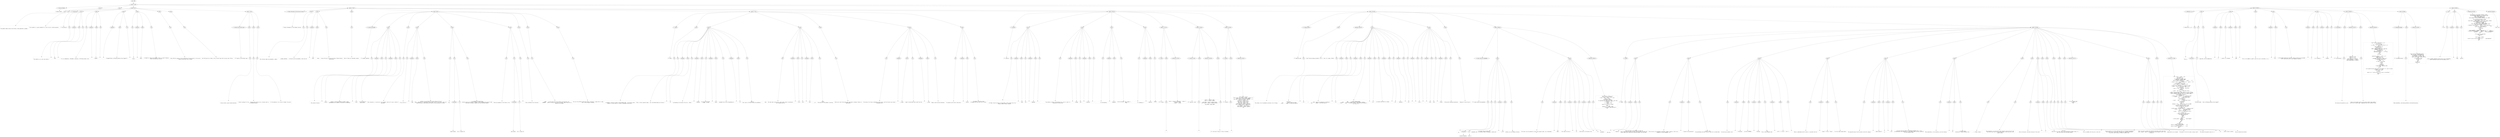 digraph lpegNode {

node [fontname=Helvetica]
edge [style=dashed]

doc_0 [label="doc - 495"]


doc_0 -> { section_1}
{rank=same; section_1}

section_1 [label="section: 1-449"]


// END RANK doc_0

section_1 -> { header_2 prose_3 prose_4 section_5 section_6 section_7 section_8}
{rank=same; header_2 prose_3 prose_4 section_5 section_6 section_7 section_8}

header_2 [label="1 : Grammar Module"]

prose_3 [label="prose"]

prose_4 [label="prose"]

section_5 [label="section: 9-26"]

section_6 [label="section: 37-163"]

section_7 [label="section: 351-428"]

section_8 [label="section: 450-495"]


// END RANK section_1

header_2 -> leaf_9
leaf_9  [color=Gray,shape=rectangle,fontname=Inconsolata,label="* Grammar Module"]
// END RANK header_2

prose_3 -> { raw_10}
{rank=same; raw_10}

raw_10 [label="raw"]


// END RANK prose_3

raw_10 -> leaf_11
leaf_11  [color=Gray,shape=rectangle,fontname=Inconsolata,label="


The grammar module returns one function, which generates a grammar.
"]
// END RANK raw_10

prose_4 -> { raw_12}
{rank=same; raw_12}

raw_12 [label="raw"]


// END RANK prose_4

raw_12 -> leaf_13
leaf_13  [color=Gray,shape=rectangle,fontname=Inconsolata,label="
This document is a good candidate for a more strictly literate approach.

"]
// END RANK raw_12

section_5 -> { header_14 prose_15 prose_16 prose_17 prose_18 prose_19 prose_20 section_21}
{rank=same; header_14 prose_15 prose_16 prose_17 prose_18 prose_19 prose_20 section_21}

header_14 [label="2 : Introduction"]

prose_15 [label="prose"]

prose_16 [label="prose"]

prose_17 [label="prose"]

prose_18 [label="prose"]

prose_19 [label="prose"]

prose_20 [label="prose"]

section_21 [label="section: 27-36"]


// END RANK section_5

header_14 -> leaf_22
leaf_22  [color=Gray,shape=rectangle,fontname=Inconsolata,label="** Introduction"]
// END RANK header_14

prose_15 -> { raw_23 prespace_24 bold_25 raw_26}
{rank=same; raw_23 prespace_24 bold_25 raw_26}

raw_23 [label="raw"]

prespace_24 [label="prespace"]

bold_25 [label="bold"]

raw_26 [label="raw"]


// END RANK prose_15

raw_23 -> leaf_27
leaf_27  [color=Gray,shape=rectangle,fontname=Inconsolata,label="

This module is in a very real sense a"]
// END RANK raw_23

prespace_24 -> leaf_28
leaf_28  [color=Gray,shape=rectangle,fontname=Inconsolata,label=" "]
// END RANK prespace_24

bold_25 -> leaf_29
leaf_29  [color=Gray,shape=rectangle,fontname=Inconsolata,label="duet"]
// END RANK bold_25

raw_26 -> leaf_30
leaf_30  [color=Gray,shape=rectangle,fontname=Inconsolata,label=".
"]
// END RANK raw_26

prose_16 -> { raw_31 prespace_32 literal_33 raw_34}
{rank=same; raw_31 prespace_32 literal_33 raw_34}

raw_31 [label="raw"]

prespace_32 [label="prespace"]

literal_33 [label="literal"]

raw_34 [label="raw"]


// END RANK prose_16

raw_31 -> leaf_35
leaf_35  [color=Gray,shape=rectangle,fontname=Inconsolata,label="
It is an adaptation, refinement, extension, of Phillipe Janda's work,"]
// END RANK raw_31

prespace_32 -> leaf_36
leaf_36  [color=Gray,shape=rectangle,fontname=Inconsolata,label=""]
// END RANK prespace_32

literal_33 -> leaf_37
leaf_37  [color=Gray,shape=rectangle,fontname=Inconsolata,label="luaepnf"]
// END RANK literal_33

raw_34 -> leaf_38
leaf_38  [color=Gray,shape=rectangle,fontname=Inconsolata,label=":
"]
// END RANK raw_34

prose_17 -> { prespace_39 bold_40 raw_41}
{rank=same; prespace_39 bold_40 raw_41}

prespace_39 [label="prespace"]

bold_40 [label="bold"]

raw_41 [label="raw"]


// END RANK prose_17

prespace_39 -> leaf_42
leaf_42  [color=Gray,shape=rectangle,fontname=Inconsolata,label=""]
// END RANK prespace_39

bold_40 -> leaf_43
leaf_43  [color=Gray,shape=rectangle,fontname=Inconsolata,label="[[luaepnf][http://siffiejoe.github.io/lua-luaepnf/]]"]
// END RANK bold_40

raw_41 -> leaf_44
leaf_44  [color=Gray,shape=rectangle,fontname=Inconsolata,label="
"]
// END RANK raw_41

prose_18 -> { raw_45 prespace_46 literal_47 raw_48}
{rank=same; raw_45 prespace_46 literal_47 raw_48}

raw_45 [label="raw"]

prespace_46 [label="prespace"]

literal_47 [label="literal"]

raw_48 [label="raw"]


// END RANK prose_18

raw_45 -> leaf_49
leaf_49  [color=Gray,shape=rectangle,fontname=Inconsolata,label="
While"]
// END RANK raw_45

prespace_46 -> leaf_50
leaf_50  [color=Gray,shape=rectangle,fontname=Inconsolata,label=" "]
// END RANK prespace_46

literal_47 -> leaf_51
leaf_51  [color=Gray,shape=rectangle,fontname=Inconsolata,label="femto"]
// END RANK literal_47

raw_48 -> leaf_52
leaf_52  [color=Gray,shape=rectangle,fontname=Inconsolata,label=" is based on a repl by Tim Caswell, that is a case of taking a
sketch and painting a picture.
"]
// END RANK raw_48

prose_19 -> { raw_53}
{rank=same; raw_53}

raw_53 [label="raw"]


// END RANK prose_19

raw_53 -> leaf_54
leaf_54  [color=Gray,shape=rectangle,fontname=Inconsolata,label="
Many difficult aspects of this algorithm are found directly in the source
material upon which this is based.
"]
// END RANK raw_53

prose_20 -> { raw_55}
{rank=same; raw_55}

raw_55 [label="raw"]


// END RANK prose_20

raw_55 -> leaf_56
leaf_56  [color=Gray,shape=rectangle,fontname=Inconsolata,label="
Don Phillipe has my thanks, and my fervent hope that he enjoys what follows.

"]
// END RANK raw_55

section_21 -> { header_57 prose_58 prose_59 prose_60}
{rank=same; header_57 prose_58 prose_59 prose_60}

header_57 [label="4 : Aside to the Knuthian camp"]

prose_58 [label="prose"]

prose_59 [label="prose"]

prose_60 [label="prose"]


// END RANK section_21

header_57 -> leaf_61
leaf_61  [color=Gray,shape=rectangle,fontname=Inconsolata,label="**** Aside to the Knuthian camp"]
// END RANK header_57

prose_58 -> { raw_62}
{rank=same; raw_62}

raw_62 [label="raw"]


// END RANK prose_58

raw_62 -> leaf_63
leaf_63  [color=Gray,shape=rectangle,fontname=Inconsolata,label="

I have written a semi-literate boostrap.
"]
// END RANK raw_62

prose_59 -> { raw_64}
{rank=same; raw_64}

raw_64 [label="raw"]


// END RANK prose_59

raw_64 -> leaf_65
leaf_65  [color=Gray,shape=rectangle,fontname=Inconsolata,label="
I make no apology for this.  Cleaning what follows into a literate order is
a tractable problem.
"]
// END RANK raw_64

prose_60 -> { raw_66}
{rank=same; raw_66}

raw_66 [label="raw"]


// END RANK prose_60

raw_66 -> leaf_67
leaf_67  [color=Gray,shape=rectangle,fontname=Inconsolata,label="
In the meantime, let us build a Grammar from parts.

"]
// END RANK raw_66

section_6 -> { header_68 prose_69 prose_70 prose_71 section_72 section_73 section_74 section_75}
{rank=same; header_68 prose_69 prose_70 prose_71 section_72 section_73 section_74 section_75}

header_68 [label="2 : Return Parameters of the Grammar Function"]

prose_69 [label="prose"]

prose_70 [label="prose"]

prose_71 [label="prose"]

section_72 [label="section: 48-76"]

section_73 [label="section: 77-101"]

section_74 [label="section: 102-142"]

section_75 [label="section: 164-218"]


// END RANK section_6

header_68 -> leaf_76
leaf_76  [color=Gray,shape=rectangle,fontname=Inconsolata,label="** Return Parameters of the Grammar Function"]
// END RANK header_68

prose_69 -> { raw_77}
{rank=same; raw_77}

raw_77 [label="raw"]


// END RANK prose_69

raw_77 -> leaf_78
leaf_78  [color=Gray,shape=rectangle,fontname=Inconsolata,label="

This function takes two parameters, namely:
"]
// END RANK raw_77

prose_70 -> { raw_79 prespace_80 literal_81 raw_82}
{rank=same; raw_79 prespace_80 literal_81 raw_82}

raw_79 [label="raw"]

prespace_80 [label="prespace"]

literal_81 [label="literal"]

raw_82 [label="raw"]


// END RANK prose_70

raw_79 -> leaf_83
leaf_83  [color=Gray,shape=rectangle,fontname=Inconsolata,label="
  - grammar_template :  A function with one parameter, which must be"]
// END RANK raw_79

prespace_80 -> leaf_84
leaf_84  [color=Gray,shape=rectangle,fontname=Inconsolata,label=" "]
// END RANK prespace_80

literal_81 -> leaf_85
leaf_85  [color=Gray,shape=rectangle,fontname=Inconsolata,label="_ENV"]
// END RANK literal_81

raw_82 -> leaf_86
leaf_86  [color=Gray,shape=rectangle,fontname=Inconsolata,label=".
  - metas :  A map with keys of string and values of Node subclass
             constructors.
"]
// END RANK raw_82

prose_71 -> { raw_87}
{rank=same; raw_87}

raw_87 [label="raw"]


// END RANK prose_71

raw_87 -> leaf_88
leaf_88  [color=Gray,shape=rectangle,fontname=Inconsolata,label="
Both of these are reasonably complex.

"]
// END RANK raw_87

section_72 -> { header_89 prose_90 prose_91 prose_92 prose_93 prose_94 prose_95 prose_96 prose_97}
{rank=same; header_89 prose_90 prose_91 prose_92 prose_93 prose_94 prose_95 prose_96 prose_97}

header_89 [label="3 : grammar_template"]

prose_90 [label="prose"]

prose_91 [label="prose"]

prose_92 [label="prose"]

prose_93 [label="prose"]

prose_94 [label="prose"]

prose_95 [label="prose"]

prose_96 [label="prose"]

prose_97 [label="prose"]


// END RANK section_72

header_89 -> leaf_98
leaf_98  [color=Gray,shape=rectangle,fontname=Inconsolata,label="*** grammar_template"]
// END RANK header_89

prose_90 -> { raw_99 prespace_100 literal_101 raw_102 prespace_103 literal_104 raw_105}
{rank=same; raw_99 prespace_100 literal_101 raw_102 prespace_103 literal_104 raw_105}

raw_99 [label="raw"]

prespace_100 [label="prespace"]

literal_101 [label="literal"]

raw_102 [label="raw"]

prespace_103 [label="prespace"]

literal_104 [label="literal"]

raw_105 [label="raw"]


// END RANK prose_90

raw_99 -> leaf_106
leaf_106  [color=Gray,shape=rectangle,fontname=Inconsolata,label="

  The internal function"]
// END RANK raw_99

prespace_100 -> leaf_107
leaf_107  [color=Gray,shape=rectangle,fontname=Inconsolata,label=" "]
// END RANK prespace_100

literal_101 -> leaf_108
leaf_108  [color=Gray,shape=rectangle,fontname=Inconsolata,label="define"]
// END RANK literal_101

raw_102 -> leaf_109
leaf_109  [color=Gray,shape=rectangle,fontname=Inconsolata,label=" creates a custom environment variable, neatly
sidestepping Lua's pedantic insistance on prepending"]
// END RANK raw_102

prespace_103 -> leaf_110
leaf_110  [color=Gray,shape=rectangle,fontname=Inconsolata,label=" "]
// END RANK prespace_103

literal_104 -> leaf_111
leaf_111  [color=Gray,shape=rectangle,fontname=Inconsolata,label="local"]
// END RANK literal_104

raw_105 -> leaf_112
leaf_112  [color=Gray,shape=rectangle,fontname=Inconsolata,label=" to all values of
significance.
"]
// END RANK raw_105

prose_91 -> { raw_113}
{rank=same; raw_113}

raw_113 [label="raw"]


// END RANK prose_91

raw_113 -> leaf_114
leaf_114  [color=Gray,shape=rectangle,fontname=Inconsolata,label="
More relevantly, it constructs a full grammar, which will return a table of
type Node.
"]
// END RANK raw_113

prose_92 -> { raw_115 prespace_116 literal_117 raw_118}
{rank=same; raw_115 prespace_116 literal_117 raw_118}

raw_115 [label="raw"]

prespace_116 [label="prespace"]

literal_117 [label="literal"]

raw_118 [label="raw"]


// END RANK prose_92

raw_115 -> leaf_119
leaf_119  [color=Gray,shape=rectangle,fontname=Inconsolata,label="
If you stick to"]
// END RANK raw_115

prespace_116 -> leaf_120
leaf_120  [color=Gray,shape=rectangle,fontname=Inconsolata,label=" "]
// END RANK prespace_116

literal_117 -> leaf_121
leaf_121  [color=Gray,shape=rectangle,fontname=Inconsolata,label="lpeg"]
// END RANK literal_117

raw_118 -> leaf_122
leaf_122  [color=Gray,shape=rectangle,fontname=Inconsolata,label=" patterns, as you should, all array values will be of
Node.  Captures will interpolate various other sorts of Lua values, which will
induce halting in some places and silently corrupt execution in others.
"]
// END RANK raw_118

prose_93 -> { raw_123 link_124 raw_125}
{rank=same; raw_123 link_124 raw_125}

raw_123 [label="raw"]

link_124 [label="link"]

raw_125 [label="raw"]


// END RANK prose_93

raw_123 -> leaf_126
leaf_126  [color=Gray,shape=rectangle,fontname=Inconsolata,label="
The "]
// END RANK raw_123

link_124 -> { anchortext_127 url_128}
{rank=same; anchortext_127 url_128}

anchortext_127 [label="anchortext"]

url_128 [label="url"]


// END RANK link_124

anchortext_127 -> leaf_129
leaf_129  [color=Gray,shape=rectangle,fontname=Inconsolata,label="elpatt module"]
// END RANK anchortext_127

url_128 -> leaf_130
leaf_130  [color=Gray,shape=rectangle,fontname=Inconsolata,label="hts://~/elpatt.orb"]
// END RANK url_128

raw_125 -> leaf_131
leaf_131  [color=Gray,shape=rectangle,fontname=Inconsolata,label=" is intended to provide those
patterns which are allowed in Grammars, while expanding the scope of some
favorites to properly respect utf-8 and otherwise behave.
"]
// END RANK raw_125

prose_94 -> { raw_132 link_133 raw_134}
{rank=same; raw_132 link_133 raw_134}

raw_132 [label="raw"]

link_133 [label="link"]

raw_134 [label="raw"]


// END RANK prose_94

raw_132 -> leaf_135
leaf_135  [color=Gray,shape=rectangle,fontname=Inconsolata,label="
There are examples of the format in the "]
// END RANK raw_132

link_133 -> { anchortext_136 url_137}
{rank=same; anchortext_136 url_137}

anchortext_136 [label="anchortext"]

url_137 [label="url"]


// END RANK link_133

anchortext_136 -> leaf_138
leaf_138  [color=Gray,shape=rectangle,fontname=Inconsolata,label="spec module"]
// END RANK anchortext_136

url_137 -> leaf_139
leaf_139  [color=Gray,shape=rectangle,fontname=Inconsolata,label="hts://~/spec.orb"]
// END RANK url_137

raw_134 -> leaf_140
leaf_140  [color=Gray,shape=rectangle,fontname=Inconsolata,label=".
"]
// END RANK raw_134

prose_95 -> { raw_141}
{rank=same; raw_141}

raw_141 [label="raw"]


// END RANK prose_95

raw_141 -> leaf_142
leaf_142  [color=Gray,shape=rectangle,fontname=Inconsolata,label="
Also included are two functions:
"]
// END RANK raw_141

prose_96 -> { raw_143}
{rank=same; raw_143}

raw_143 [label="raw"]


// END RANK prose_96

raw_143 -> leaf_144
leaf_144  [color=Gray,shape=rectangle,fontname=Inconsolata,label="
  -  START :  a string which must be the same as the starting rule.
  -  SUPPRESS :  either a string or an array of strings. These rules will be
                 removed from the Node.
"]
// END RANK raw_143

prose_97 -> { raw_145}
{rank=same; raw_145}

raw_145 [label="raw"]


// END RANK prose_97

raw_145 -> leaf_146
leaf_146  [color=Gray,shape=rectangle,fontname=Inconsolata,label="
The use of ALL-CAPS was Phillipe Janda's convention, I agree that it reads
well in this singular instance.

"]
// END RANK raw_145

section_73 -> { header_147 prose_148 prose_149 prose_150 prose_151 prose_152 prose_153}
{rank=same; header_147 prose_148 prose_149 prose_150 prose_151 prose_152 prose_153}

header_147 [label="3 : metas"]

prose_148 [label="prose"]

prose_149 [label="prose"]

prose_150 [label="prose"]

prose_151 [label="prose"]

prose_152 [label="prose"]

prose_153 [label="prose"]


// END RANK section_73

header_147 -> leaf_154
leaf_154  [color=Gray,shape=rectangle,fontname=Inconsolata,label="*** metas"]
// END RANK header_147

prose_148 -> { raw_155}
{rank=same; raw_155}

raw_155 [label="raw"]


// END RANK prose_148

raw_155 -> leaf_156
leaf_156  [color=Gray,shape=rectangle,fontname=Inconsolata,label="

  By default a node will inherit from the Node class.  If you want custom
behavior, you must pass in a table of metatable constructors.
"]
// END RANK raw_155

prose_149 -> { raw_157 prespace_158 literal_159 raw_160 prespace_161 literal_162 raw_163 prespace_164 literal_165 raw_166 prespace_167 literal_168 raw_169}
{rank=same; raw_157 prespace_158 literal_159 raw_160 prespace_161 literal_162 raw_163 prespace_164 literal_165 raw_166 prespace_167 literal_168 raw_169}

raw_157 [label="raw"]

prespace_158 [label="prespace"]

literal_159 [label="literal"]

raw_160 [label="raw"]

prespace_161 [label="prespace"]

literal_162 [label="literal"]

raw_163 [label="raw"]

prespace_164 [label="prespace"]

literal_165 [label="literal"]

raw_166 [label="raw"]

prespace_167 [label="prespace"]

literal_168 [label="literal"]

raw_169 [label="raw"]


// END RANK prose_149

raw_157 -> leaf_170
leaf_170  [color=Gray,shape=rectangle,fontname=Inconsolata,label="
That's a fairly specific beast.  Any rule defined above will have an"]
// END RANK raw_157

prespace_158 -> leaf_171
leaf_171  [color=Gray,shape=rectangle,fontname=Inconsolata,label=" "]
// END RANK prespace_158

literal_159 -> leaf_172
leaf_172  [color=Gray,shape=rectangle,fontname=Inconsolata,label="id"]
// END RANK literal_159

raw_160 -> leaf_173
leaf_173  [color=Gray,shape=rectangle,fontname=Inconsolata,label="
corresonding to the name of the rule.  Unless"]
// END RANK raw_160

prespace_161 -> leaf_174
leaf_174  [color=Gray,shape=rectangle,fontname=Inconsolata,label=" "]
// END RANK prespace_161

literal_162 -> leaf_175
leaf_175  [color=Gray,shape=rectangle,fontname=Inconsolata,label="SUPPRESS"]
// END RANK literal_162

raw_163 -> leaf_176
leaf_176  [color=Gray,shape=rectangle,fontname=Inconsolata,label="ed, this will become
a Node.  If the"]
// END RANK raw_163

prespace_164 -> leaf_177
leaf_177  [color=Gray,shape=rectangle,fontname=Inconsolata,label=" "]
// END RANK prespace_164

literal_165 -> leaf_178
leaf_178  [color=Gray,shape=rectangle,fontname=Inconsolata,label="metas"]
// END RANK literal_165

raw_166 -> leaf_179
leaf_179  [color=Gray,shape=rectangle,fontname=Inconsolata,label=" parameter has a key corresponding to"]
// END RANK raw_166

prespace_167 -> leaf_180
leaf_180  [color=Gray,shape=rectangle,fontname=Inconsolata,label=" "]
// END RANK prespace_167

literal_168 -> leaf_181
leaf_181  [color=Gray,shape=rectangle,fontname=Inconsolata,label="id"]
// END RANK literal_168

raw_169 -> leaf_182
leaf_182  [color=Gray,shape=rectangle,fontname=Inconsolata,label=", then it
must return a function taking two parameters:
"]
// END RANK raw_169

prose_150 -> { raw_183 prespace_184 literal_185 raw_186 prespace_187 literal_188 raw_189}
{rank=same; raw_183 prespace_184 literal_185 raw_186 prespace_187 literal_188 raw_189}

raw_183 [label="raw"]

prespace_184 [label="prespace"]

literal_185 [label="literal"]

raw_186 [label="raw"]

prespace_187 [label="prespace"]

literal_188 [label="literal"]

raw_189 [label="raw"]


// END RANK prose_150

raw_183 -> leaf_190
leaf_190  [color=Gray,shape=rectangle,fontname=Inconsolata,label="
   - node :  The node under construction, which under normal circumstances
             will already have the"]
// END RANK raw_183

prespace_184 -> leaf_191
leaf_191  [color=Gray,shape=rectangle,fontname=Inconsolata,label=" "]
// END RANK prespace_184

literal_185 -> leaf_192
leaf_192  [color=Gray,shape=rectangle,fontname=Inconsolata,label="first"]
// END RANK literal_185

raw_186 -> leaf_193
leaf_193  [color=Gray,shape=rectangle,fontname=Inconsolata,label=" and"]
// END RANK raw_186

prespace_187 -> leaf_194
leaf_194  [color=Gray,shape=rectangle,fontname=Inconsolata,label=" "]
// END RANK prespace_187

literal_188 -> leaf_195
leaf_195  [color=Gray,shape=rectangle,fontname=Inconsolata,label="last"]
// END RANK literal_188

raw_189 -> leaf_196
leaf_196  [color=Gray,shape=rectangle,fontname=Inconsolata,label=" fields.
   - str  :  The entire str the grammar is parsing.
"]
// END RANK raw_189

prose_151 -> { raw_197}
{rank=same; raw_197}

raw_197 [label="raw"]


// END RANK prose_151

raw_197 -> leaf_198
leaf_198  [color=Gray,shape=rectangle,fontname=Inconsolata,label="
Which must return that same node, decorated in whatever fashion is
appropriate.
"]
// END RANK raw_197

prose_152 -> { raw_199 prespace_200 literal_201 raw_202 prespace_203 literal_204 raw_205}
{rank=same; raw_199 prespace_200 literal_201 raw_202 prespace_203 literal_204 raw_205}

raw_199 [label="raw"]

prespace_200 [label="prespace"]

literal_201 [label="literal"]

raw_202 [label="raw"]

prespace_203 [label="prespace"]

literal_204 [label="literal"]

raw_205 [label="raw"]


// END RANK prose_152

raw_199 -> leaf_206
leaf_206  [color=Gray,shape=rectangle,fontname=Inconsolata,label="
The node will not have a metatable at this point, and the function must attach
a metatable with"]
// END RANK raw_199

prespace_200 -> leaf_207
leaf_207  [color=Gray,shape=rectangle,fontname=Inconsolata,label=" "]
// END RANK prespace_200

literal_201 -> leaf_208
leaf_208  [color=Gray,shape=rectangle,fontname=Inconsolata,label="__index"]
// END RANK literal_201

raw_202 -> leaf_209
leaf_209  [color=Gray,shape=rectangle,fontname=Inconsolata,label=" equal to some table which itself has the"]
// END RANK raw_202

prespace_203 -> leaf_210
leaf_210  [color=Gray,shape=rectangle,fontname=Inconsolata,label=" "]
// END RANK prespace_203

literal_204 -> leaf_211
leaf_211  [color=Gray,shape=rectangle,fontname=Inconsolata,label="__index"]
// END RANK literal_204

raw_205 -> leaf_212
leaf_212  [color=Gray,shape=rectangle,fontname=Inconsolata,label="
Node as some recursive backstop.
"]
// END RANK raw_205

prose_153 -> { raw_213 prespace_214 italic_215 raw_216}
{rank=same; raw_213 prespace_214 italic_215 raw_216}

raw_213 [label="raw"]

prespace_214 [label="prespace"]

italic_215 [label="italic"]

raw_216 [label="raw"]


// END RANK prose_153

raw_213 -> leaf_217
leaf_217  [color=Gray,shape=rectangle,fontname=Inconsolata,label="
You might say the return value must"]
// END RANK raw_213

prespace_214 -> leaf_218
leaf_218  [color=Gray,shape=rectangle,fontname=Inconsolata,label=" "]
// END RANK prespace_214

italic_215 -> leaf_219
leaf_219  [color=Gray,shape=rectangle,fontname=Inconsolata,label="inherit"]
// END RANK italic_215

raw_216 -> leaf_220
leaf_220  [color=Gray,shape=rectangle,fontname=Inconsolata,label=" from Node, if we were using
a language that did that sort of thing.

"]
// END RANK raw_216

section_74 -> { header_221 prose_222 prose_223 prose_224 prose_225 section_226 section_227 section_228}
{rank=same; header_221 prose_222 prose_223 prose_224 prose_225 section_226 section_227 section_228}

header_221 [label="3 : requires"]

prose_222 [label="prose"]

prose_223 [label="prose"]

prose_224 [label="prose"]

prose_225 [label="prose"]

section_226 [label="section: 117-125"]

section_227 [label="section: 126-142"]

section_228 [label="section: 143-163"]


// END RANK section_74

header_221 -> leaf_229
leaf_229  [color=Gray,shape=rectangle,fontname=Inconsolata,label="*** requires"]
// END RANK header_221

prose_222 -> { raw_230 prespace_231 literal_232 raw_233 prespace_234 literal_235 raw_236}
{rank=same; raw_230 prespace_231 literal_232 raw_233 prespace_234 literal_235 raw_236}

raw_230 [label="raw"]

prespace_231 [label="prespace"]

literal_232 [label="literal"]

raw_233 [label="raw"]

prespace_234 [label="prespace"]

literal_235 [label="literal"]

raw_236 [label="raw"]


// END RANK prose_222

raw_230 -> leaf_237
leaf_237  [color=Gray,shape=rectangle,fontname=Inconsolata,label="


- [X] #todo  Note the require strings below, which prevent this from
             being a usable library, because"]
// END RANK raw_230

prespace_231 -> leaf_238
leaf_238  [color=Gray,shape=rectangle,fontname=Inconsolata,label=" "]
// END RANK prespace_231

literal_232 -> leaf_239
leaf_239  [color=Gray,shape=rectangle,fontname=Inconsolata,label="node"]
// END RANK literal_232

raw_233 -> leaf_240
leaf_240  [color=Gray,shape=rectangle,fontname=Inconsolata,label=" not"]
// END RANK raw_233

prespace_234 -> leaf_241
leaf_241  [color=Gray,shape=rectangle,fontname=Inconsolata,label=" "]
// END RANK prespace_234

literal_235 -> leaf_242
leaf_242  [color=Gray,shape=rectangle,fontname=Inconsolata,label="lpegnode"]
// END RANK literal_235

raw_236 -> leaf_243
leaf_243  [color=Gray,shape=rectangle,fontname=Inconsolata,label=".
"]
// END RANK raw_236

prose_223 -> { raw_244 prespace_245 literal_246 raw_247 prespace_248 literal_249 raw_250}
{rank=same; raw_244 prespace_245 literal_246 raw_247 prespace_248 literal_249 raw_250}

raw_244 [label="raw"]

prespace_245 [label="prespace"]

literal_246 [label="literal"]

raw_247 [label="raw"]

prespace_248 [label="prespace"]

literal_249 [label="literal"]

raw_250 [label="raw"]


// END RANK prose_223

raw_244 -> leaf_251
leaf_251  [color=Gray,shape=rectangle,fontname=Inconsolata,label="
             The problem is almost a philosophical one, and it's what I'm
             setting out to solve with"]
// END RANK raw_244

prespace_245 -> leaf_252
leaf_252  [color=Gray,shape=rectangle,fontname=Inconsolata,label=" "]
// END RANK prespace_245

literal_246 -> leaf_253
leaf_253  [color=Gray,shape=rectangle,fontname=Inconsolata,label="bridge"]
// END RANK literal_246

raw_247 -> leaf_254
leaf_254  [color=Gray,shape=rectangle,fontname=Inconsolata,label=" and"]
// END RANK raw_247

prespace_248 -> leaf_255
leaf_255  [color=Gray,shape=rectangle,fontname=Inconsolata,label=" "]
// END RANK prespace_248

literal_249 -> leaf_256
leaf_256  [color=Gray,shape=rectangle,fontname=Inconsolata,label="manifest"]
// END RANK literal_249

raw_250 -> leaf_257
leaf_257  [color=Gray,shape=rectangle,fontname=Inconsolata,label=".
"]
// END RANK raw_250

prose_224 -> { raw_258 prespace_259 literal_260 raw_261}
{rank=same; raw_258 prespace_259 literal_260 raw_261}

raw_258 [label="raw"]

prespace_259 [label="prespace"]

literal_260 [label="literal"]

raw_261 [label="raw"]


// END RANK prose_224

raw_258 -> leaf_262
leaf_262  [color=Gray,shape=rectangle,fontname=Inconsolata,label="
             In the meantime,"]
// END RANK raw_258

prespace_259 -> leaf_263
leaf_263  [color=Gray,shape=rectangle,fontname=Inconsolata,label=" "]
// END RANK prespace_259

literal_260 -> leaf_264
leaf_264  [color=Gray,shape=rectangle,fontname=Inconsolata,label="lpegnode"]
// END RANK literal_260

raw_261 -> leaf_265
leaf_265  [color=Gray,shape=rectangle,fontname=Inconsolata,label=" has one consumer. Let's keep it
             happy.
"]
// END RANK raw_261

prose_225 -> { raw_266 prespace_267 literal_268 raw_269}
{rank=same; raw_266 prespace_267 literal_268 raw_269}

raw_266 [label="raw"]

prespace_267 [label="prespace"]

literal_268 [label="literal"]

raw_269 [label="raw"]


// END RANK prose_225

raw_266 -> leaf_270
leaf_270  [color=Gray,shape=rectangle,fontname=Inconsolata,label="
             I'm renaming it"]
// END RANK raw_266

prespace_267 -> leaf_271
leaf_271  [color=Gray,shape=rectangle,fontname=Inconsolata,label=" "]
// END RANK prespace_267

literal_268 -> leaf_272
leaf_272  [color=Gray,shape=rectangle,fontname=Inconsolata,label="espalier"]
// END RANK literal_268

raw_269 -> leaf_273
leaf_273  [color=Gray,shape=rectangle,fontname=Inconsolata,label=" anyway.

"]
// END RANK raw_269

section_226 -> { header_274 prose_275 codeblock_276}
{rank=same; header_274 prose_275 codeblock_276}

header_274 [label="5 : status"]

prose_275 [label="prose"]

codeblock_276 [label="code block 119-123"]


// END RANK section_226

header_274 -> leaf_277
leaf_277  [color=Gray,shape=rectangle,fontname=Inconsolata,label="***** status"]
// END RANK header_274

prose_275 -> { raw_278}
{rank=same; raw_278}

raw_278 [label="raw"]


// END RANK prose_275

raw_278 -> leaf_279
leaf_279  [color=Gray,shape=rectangle,fontname=Inconsolata,label="
"]
// END RANK raw_278

codeblock_276 -> leaf_280
leaf_280  [color=Gray,shape=rectangle,fontname=Inconsolata,label="local s = require \"singletons\" . status ()
s.verbose = false
s.angry   = false"]
// END RANK codeblock_276

section_227 -> { header_281 prose_282 codeblock_283 prose_284}
{rank=same; header_281 prose_282 codeblock_283 prose_284}

header_281 [label="4 : requires, contd."]

prose_282 [label="prose"]

codeblock_283 [label="code block 128-136"]

prose_284 [label="prose"]


// END RANK section_227

header_281 -> leaf_285
leaf_285  [color=Gray,shape=rectangle,fontname=Inconsolata,label="**** requires, contd."]
// END RANK header_281

prose_282 -> { raw_286}
{rank=same; raw_286}

raw_286 [label="raw"]


// END RANK prose_282

raw_286 -> leaf_287
leaf_287  [color=Gray,shape=rectangle,fontname=Inconsolata,label="
"]
// END RANK raw_286

codeblock_283 -> leaf_288
leaf_288  [color=Gray,shape=rectangle,fontname=Inconsolata,label="local L = require \"lpeg\"
local a = require \"anterm\"

local Node = require \"espalier/node\"
local elpatt = require \"espalier/elpatt\"

local DROP = elpatt.DROP"]
// END RANK codeblock_283

prose_284 -> { raw_289}
{rank=same; raw_289}

raw_289 [label="raw"]


// END RANK prose_284

raw_289 -> leaf_290
leaf_290  [color=Gray,shape=rectangle,fontname=Inconsolata,label="
It's the kind of thing I'd like to automate.

"]
// END RANK raw_289

section_228 -> { header_291 prose_292 codeblock_293}
{rank=same; header_291 prose_292 codeblock_293}

header_291 [label="4 : asserts"]

prose_292 [label="prose"]

codeblock_293 [label="code block 145-161"]


// END RANK section_228

header_291 -> leaf_294
leaf_294  [color=Gray,shape=rectangle,fontname=Inconsolata,label="**** asserts"]
// END RANK header_291

prose_292 -> { raw_295}
{rank=same; raw_295}

raw_295 [label="raw"]


// END RANK prose_292

raw_295 -> leaf_296
leaf_296  [color=Gray,shape=rectangle,fontname=Inconsolata,label="
"]
// END RANK raw_295

codeblock_293 -> leaf_297
leaf_297  [color=Gray,shape=rectangle,fontname=Inconsolata,label="local assert = assert
local string, io = assert( string ), assert( io )
local remove = assert(table.remove)
local VER = string.sub( assert( _VERSION ), -4 )
local _G = assert( _G )
local error = assert( error )
local pairs = assert( pairs )
local next = assert( next )
local type = assert( type )
local tostring = assert( tostring )
local setmeta = assert( setmetatable )
if VER == \" 5.1\" then
   local setfenv = assert( setfenv )
   local getfenv = assert( getfenv )
end"]
// END RANK codeblock_293

section_75 -> { header_298 prose_299 codeblock_300 prose_301 prose_302 prose_303 section_304 section_305}
{rank=same; header_298 prose_299 codeblock_300 prose_301 prose_302 prose_303 section_304 section_305}

header_298 [label="3 : make_ast_node"]

prose_299 [label="prose"]

codeblock_300 [label="code block 168-170"]

prose_301 [label="prose"]

prose_302 [label="prose"]

prose_303 [label="prose"]

section_304 [label="section: 188-218"]

section_305 [label="section: 219-350"]


// END RANK section_75

header_298 -> leaf_306
leaf_306  [color=Gray,shape=rectangle,fontname=Inconsolata,label="*** make_ast_node"]
// END RANK header_298

prose_299 -> { raw_307}
{rank=same; raw_307}

raw_307 [label="raw"]


// END RANK prose_299

raw_307 -> leaf_308
leaf_308  [color=Gray,shape=rectangle,fontname=Inconsolata,label="

This takes a lot of parameters and does a lot of things.
"]
// END RANK raw_307

codeblock_300 -> leaf_309
leaf_309  [color=Gray,shape=rectangle,fontname=Inconsolata,label="local function make_ast_node(id, first, t, last, str, metas, offset)"]
// END RANK codeblock_300

prose_301 -> { raw_310 prespace_311 literal_312 raw_313 prespace_314 literal_315 raw_316 prespace_317 literal_318 raw_319 prespace_320 literal_321 raw_322 prespace_323 literal_324 raw_325}
{rank=same; raw_310 prespace_311 literal_312 raw_313 prespace_314 literal_315 raw_316 prespace_317 literal_318 raw_319 prespace_320 literal_321 raw_322 prespace_323 literal_324 raw_325}

raw_310 [label="raw"]

prespace_311 [label="prespace"]

literal_312 [label="literal"]

raw_313 [label="raw"]

prespace_314 [label="prespace"]

literal_315 [label="literal"]

raw_316 [label="raw"]

prespace_317 [label="prespace"]

literal_318 [label="literal"]

raw_319 [label="raw"]

prespace_320 [label="prespace"]

literal_321 [label="literal"]

raw_322 [label="raw"]

prespace_323 [label="prespace"]

literal_324 [label="literal"]

raw_325 [label="raw"]


// END RANK prose_301

raw_310 -> leaf_326
leaf_326  [color=Gray,shape=rectangle,fontname=Inconsolata,label="
- Parameters:
  - id      :  'string' naming the Node
  - first   :  'number' of the first byte of"]
// END RANK raw_310

prespace_311 -> leaf_327
leaf_327  [color=Gray,shape=rectangle,fontname=Inconsolata,label=" "]
// END RANK prespace_311

literal_312 -> leaf_328
leaf_328  [color=Gray,shape=rectangle,fontname=Inconsolata,label="str"]
// END RANK literal_312

raw_313 -> leaf_329
leaf_329  [color=Gray,shape=rectangle,fontname=Inconsolata,label="
  - t       :  'table' capture of grammatical information
  - last    :  'number' of the last byte of"]
// END RANK raw_313

prespace_314 -> leaf_330
leaf_330  [color=Gray,shape=rectangle,fontname=Inconsolata,label=" "]
// END RANK prespace_314

literal_315 -> leaf_331
leaf_331  [color=Gray,shape=rectangle,fontname=Inconsolata,label="str"]
// END RANK literal_315

raw_316 -> leaf_332
leaf_332  [color=Gray,shape=rectangle,fontname=Inconsolata,label="
  - str     :  'string' being parsed
  - metas   :  'table' of Node-inherited metatables (complex)
  - offset  :  'number' of optional offset.  This would be provided if
               e.g. byte 1 of"]
// END RANK raw_316

prespace_317 -> leaf_333
leaf_333  [color=Gray,shape=rectangle,fontname=Inconsolata,label=" "]
// END RANK prespace_317

literal_318 -> leaf_334
leaf_334  [color=Gray,shape=rectangle,fontname=Inconsolata,label="str"]
// END RANK literal_318

raw_319 -> leaf_335
leaf_335  [color=Gray,shape=rectangle,fontname=Inconsolata,label=" is actually byte 255 of a larger
              "]
// END RANK raw_319

prespace_320 -> leaf_336
leaf_336  [color=Gray,shape=rectangle,fontname=Inconsolata,label=" "]
// END RANK prespace_320

literal_321 -> leaf_337
leaf_337  [color=Gray,shape=rectangle,fontname=Inconsolata,label="str"]
// END RANK literal_321

raw_322 -> leaf_338
leaf_338  [color=Gray,shape=rectangle,fontname=Inconsolata,label=".  Normally"]
// END RANK raw_322

prespace_323 -> leaf_339
leaf_339  [color=Gray,shape=rectangle,fontname=Inconsolata,label=" "]
// END RANK prespace_323

literal_324 -> leaf_340
leaf_340  [color=Gray,shape=rectangle,fontname=Inconsolata,label="nil"]
// END RANK literal_324

raw_325 -> leaf_341
leaf_341  [color=Gray,shape=rectangle,fontname=Inconsolata,label=".
"]
// END RANK raw_325

prose_302 -> { prespace_342 literal_343 raw_344 prespace_345 literal_346 raw_347 prespace_348 literal_349 raw_350}
{rank=same; prespace_342 literal_343 raw_344 prespace_345 literal_346 raw_347 prespace_348 literal_349 raw_350}

prespace_342 [label="prespace"]

literal_343 [label="literal"]

raw_344 [label="raw"]

prespace_345 [label="prespace"]

literal_346 [label="literal"]

raw_347 [label="raw"]

prespace_348 [label="prespace"]

literal_349 [label="literal"]

raw_350 [label="raw"]


// END RANK prose_302

prespace_342 -> leaf_351
leaf_351  [color=Gray,shape=rectangle,fontname=Inconsolata,label=""]
// END RANK prespace_342

literal_343 -> leaf_352
leaf_352  [color=Gray,shape=rectangle,fontname=Inconsolata,label="first"]
// END RANK literal_343

raw_344 -> leaf_353
leaf_353  [color=Gray,shape=rectangle,fontname=Inconsolata,label=","]
// END RANK raw_344

prespace_345 -> leaf_354
leaf_354  [color=Gray,shape=rectangle,fontname=Inconsolata,label=" "]
// END RANK prespace_345

literal_346 -> leaf_355
leaf_355  [color=Gray,shape=rectangle,fontname=Inconsolata,label="last"]
// END RANK literal_346

raw_347 -> leaf_356
leaf_356  [color=Gray,shape=rectangle,fontname=Inconsolata,label=" and"]
// END RANK raw_347

prespace_348 -> leaf_357
leaf_357  [color=Gray,shape=rectangle,fontname=Inconsolata,label=" "]
// END RANK prespace_348

literal_349 -> leaf_358
leaf_358  [color=Gray,shape=rectangle,fontname=Inconsolata,label="offset"]
// END RANK literal_349

raw_350 -> leaf_359
leaf_359  [color=Gray,shape=rectangle,fontname=Inconsolata,label=" follow Wirth indexing conventions.
"]
// END RANK raw_350

prose_303 -> { raw_360}
{rank=same; raw_360}

raw_360 [label="raw"]


// END RANK prose_303

raw_360 -> leaf_361
leaf_361  [color=Gray,shape=rectangle,fontname=Inconsolata,label="
Because of course they do.

"]
// END RANK raw_360

section_304 -> { header_362 prose_363 prose_364 codeblock_365}
{rank=same; header_362 prose_363 prose_364 codeblock_365}

header_362 [label="4 : setup values and metatables"]

prose_363 [label="prose"]

prose_364 [label="prose"]

codeblock_365 [label="code block 198-216"]


// END RANK section_304

header_362 -> leaf_366
leaf_366  [color=Gray,shape=rectangle,fontname=Inconsolata,label="**** setup values and metatables"]
// END RANK header_362

prose_363 -> { raw_367 link_368 raw_369 prespace_370 literal_371 raw_372}
{rank=same; raw_367 link_368 raw_369 prespace_370 literal_371 raw_372}

raw_367 [label="raw"]

link_368 [label="link"]

raw_369 [label="raw"]

prespace_370 [label="prespace"]

literal_371 [label="literal"]

raw_372 [label="raw"]


// END RANK prose_363

raw_367 -> leaf_373
leaf_373  [color=Gray,shape=rectangle,fontname=Inconsolata,label="

  As "]
// END RANK raw_367

link_368 -> { anchortext_374 url_375}
{rank=same; anchortext_374 url_375}

anchortext_374 [label="anchortext"]

url_375 [label="url"]


// END RANK link_368

anchortext_374 -> leaf_376
leaf_376  [color=Gray,shape=rectangle,fontname=Inconsolata,label="covered elsewhere"]
// END RANK anchortext_374

url_375 -> leaf_377
leaf_377  [color=Gray,shape=rectangle,fontname=Inconsolata,label="httk://"]
// END RANK url_375

raw_369 -> leaf_378
leaf_378  [color=Gray,shape=rectangle,fontname=Inconsolata,label=", we accept three varieties of
metatable verb.  An ordinary table is assigned; a table with"]
// END RANK raw_369

prespace_370 -> leaf_379
leaf_379  [color=Gray,shape=rectangle,fontname=Inconsolata,label=" "]
// END RANK prespace_370

literal_371 -> leaf_380
leaf_380  [color=Gray,shape=rectangle,fontname=Inconsolata,label="__call"]
// END RANK literal_371

raw_372 -> leaf_381
leaf_381  [color=Gray,shape=rectangle,fontname=Inconsolata,label=" is
called, as is an ordinary function.
"]
// END RANK raw_372

prose_364 -> { raw_382 prespace_383 literal_384 raw_385 prespace_386 literal_387 raw_388 prespace_389 literal_390 raw_391}
{rank=same; raw_382 prespace_383 literal_384 raw_385 prespace_386 literal_387 raw_388 prespace_389 literal_390 raw_391}

raw_382 [label="raw"]

prespace_383 [label="prespace"]

literal_384 [label="literal"]

raw_385 [label="raw"]

prespace_386 [label="prespace"]

literal_387 [label="literal"]

raw_388 [label="raw"]

prespace_389 [label="prespace"]

literal_390 [label="literal"]

raw_391 [label="raw"]


// END RANK prose_364

raw_382 -> leaf_392
leaf_392  [color=Gray,shape=rectangle,fontname=Inconsolata,label="
The latter two are expected to return the original table, now a descendent
of"]
// END RANK raw_382

prespace_383 -> leaf_393
leaf_393  [color=Gray,shape=rectangle,fontname=Inconsolata,label=" "]
// END RANK prespace_383

literal_384 -> leaf_394
leaf_394  [color=Gray,shape=rectangle,fontname=Inconsolata,label="Node"]
// END RANK literal_384

raw_385 -> leaf_395
leaf_395  [color=Gray,shape=rectangle,fontname=Inconsolata,label=".  This need not have an"]
// END RANK raw_385

prespace_386 -> leaf_396
leaf_396  [color=Gray,shape=rectangle,fontname=Inconsolata,label=" "]
// END RANK prespace_386

literal_387 -> leaf_397
leaf_397  [color=Gray,shape=rectangle,fontname=Inconsolata,label="id"]
// END RANK literal_387

raw_388 -> leaf_398
leaf_398  [color=Gray,shape=rectangle,fontname=Inconsolata,label=" field which is the same as the"]
// END RANK raw_388

prespace_389 -> leaf_399
leaf_399  [color=Gray,shape=rectangle,fontname=Inconsolata,label=" "]
// END RANK prespace_389

literal_390 -> leaf_400
leaf_400  [color=Gray,shape=rectangle,fontname=Inconsolata,label="id"]
// END RANK literal_390

raw_391 -> leaf_401
leaf_401  [color=Gray,shape=rectangle,fontname=Inconsolata,label="
parameter.
"]
// END RANK raw_391

codeblock_365 -> leaf_402
leaf_402  [color=Gray,shape=rectangle,fontname=Inconsolata,label="   local offset = offset or 0
   t.first = first + offset
   t.last  = last + offset - 1 -- [sic]
   t.str   = str
   if metas[id] then
      local meta = metas[id]
      if type(meta) == \"function\" or meta.__call then
        t = metas[id](t, str)
      else
        t = setmeta(t, meta)
      end
      assert(t.id, \"no id on Node\")
   else
      t.id = id
      setmeta(t, { __index = Node,
                   __tostring = Node.toString })
   end"]
// END RANK codeblock_365

section_305 -> { header_403 prose_404 prose_405 prose_406 prose_407 prose_408 prose_409 prose_410 prose_411 prose_412 prose_413 prose_414 prose_415 prose_416 prose_417 codeblock_418 prose_419 prose_420 codeblock_421}
{rank=same; header_403 prose_404 prose_405 prose_406 prose_407 prose_408 prose_409 prose_410 prose_411 prose_412 prose_413 prose_414 prose_415 prose_416 prose_417 codeblock_418 prose_419 prose_420 codeblock_421}

header_403 [label="4 : DROP"]

prose_404 [label="prose"]

prose_405 [label="prose"]

prose_406 [label="prose"]

prose_407 [label="prose"]

prose_408 [label="prose"]

prose_409 [label="prose"]

prose_410 [label="prose"]

prose_411 [label="prose"]

prose_412 [label="prose"]

prose_413 [label="prose"]

prose_414 [label="prose"]

prose_415 [label="prose"]

prose_416 [label="prose"]

prose_417 [label="prose"]

codeblock_418 [label="code block 267-271"]

prose_419 [label="prose"]

prose_420 [label="prose"]

codeblock_421 [label="code block 277-348"]


// END RANK section_305

header_403 -> leaf_422
leaf_422  [color=Gray,shape=rectangle,fontname=Inconsolata,label="**** DROP"]
// END RANK header_403

prose_404 -> { raw_423 prespace_424 literal_425 raw_426}
{rank=same; raw_423 prespace_424 literal_425 raw_426}

raw_423 [label="raw"]

prespace_424 [label="prespace"]

literal_425 [label="literal"]

raw_426 [label="raw"]


// END RANK prose_404

raw_423 -> leaf_427
leaf_427  [color=Gray,shape=rectangle,fontname=Inconsolata,label="

  The rule"]
// END RANK raw_423

prespace_424 -> leaf_428
leaf_428  [color=Gray,shape=rectangle,fontname=Inconsolata,label=" "]
// END RANK prespace_424

literal_425 -> leaf_429
leaf_429  [color=Gray,shape=rectangle,fontname=Inconsolata,label="elpatt.D"]
// END RANK literal_425

raw_426 -> leaf_430
leaf_430  [color=Gray,shape=rectangle,fontname=Inconsolata,label=" causes the match to be dropped. In order for
this to give use the results we want, we must adjust the peer and
parent nodes while removing the captured element from the table.
"]
// END RANK raw_426

prose_405 -> { raw_431 prespace_432 literal_433 raw_434}
{rank=same; raw_431 prespace_432 literal_433 raw_434}

raw_431 [label="raw"]

prespace_432 [label="prespace"]

literal_433 [label="literal"]

raw_434 [label="raw"]


// END RANK prose_405

raw_431 -> leaf_435
leaf_435  [color=Gray,shape=rectangle,fontname=Inconsolata,label="
The use case is for eloquently expressed 'wrapper' patterns, which occur
frequently in real languages. In a"]
// END RANK raw_431

prespace_432 -> leaf_436
leaf_436  [color=Gray,shape=rectangle,fontname=Inconsolata,label=" "]
// END RANK prespace_432

literal_433 -> leaf_437
leaf_437  [color=Gray,shape=rectangle,fontname=Inconsolata,label="(typical lisp expression)"]
// END RANK literal_433

raw_434 -> leaf_438
leaf_438  [color=Gray,shape=rectangle,fontname=Inconsolata,label=" we don't need
the parentheses and would like our span not to include them.
"]
// END RANK raw_434

prose_406 -> { raw_439 prespace_440 literal_441 raw_442 prespace_443 literal_444 raw_445 prespace_446 literal_447 raw_448}
{rank=same; raw_439 prespace_440 literal_441 raw_442 prespace_443 literal_444 raw_445 prespace_446 literal_447 raw_448}

raw_439 [label="raw"]

prespace_440 [label="prespace"]

literal_441 [label="literal"]

raw_442 [label="raw"]

prespace_443 [label="prespace"]

literal_444 [label="literal"]

raw_445 [label="raw"]

prespace_446 [label="prespace"]

literal_447 [label="literal"]

raw_448 [label="raw"]


// END RANK prose_406

raw_439 -> leaf_449
leaf_449  [color=Gray,shape=rectangle,fontname=Inconsolata,label="
We could use a pattern like"]
// END RANK raw_439

prespace_440 -> leaf_450
leaf_450  [color=Gray,shape=rectangle,fontname=Inconsolata,label=" "]
// END RANK prespace_440

literal_441 -> leaf_451
leaf_451  [color=Gray,shape=rectangle,fontname=Inconsolata,label="V\"formwrap\""]
// END RANK literal_441

raw_442 -> leaf_452
leaf_452  [color=Gray,shape=rectangle,fontname=Inconsolata,label=" and then SUPPRESS"]
// END RANK raw_442

prespace_443 -> leaf_453
leaf_453  [color=Gray,shape=rectangle,fontname=Inconsolata,label=" "]
// END RANK prespace_443

literal_444 -> leaf_454
leaf_454  [color=Gray,shape=rectangle,fontname=Inconsolata,label="formwrap"]
// END RANK literal_444

raw_445 -> leaf_455
leaf_455  [color=Gray,shape=rectangle,fontname=Inconsolata,label=", but
this is less eloquent than"]
// END RANK raw_445

prespace_446 -> leaf_456
leaf_456  [color=Gray,shape=rectangle,fontname=Inconsolata,label=" "]
// END RANK prespace_446

literal_447 -> leaf_457
leaf_457  [color=Gray,shape=rectangle,fontname=Inconsolata,label="D(P\"(\") * V\"form\" *  D(P\")\")"]
// END RANK literal_447

raw_448 -> leaf_458
leaf_458  [color=Gray,shape=rectangle,fontname=Inconsolata,label=".
"]
// END RANK raw_448

prose_407 -> { raw_459 prespace_460 literal_461 raw_462}
{rank=same; raw_459 prespace_460 literal_461 raw_462}

raw_459 [label="raw"]

prespace_460 [label="prespace"]

literal_461 [label="literal"]

raw_462 [label="raw"]


// END RANK prose_407

raw_459 -> leaf_463
leaf_463  [color=Gray,shape=rectangle,fontname=Inconsolata,label="
Which is admittedly hard to look at.  We prefer the form"]
// END RANK raw_459

prespace_460 -> leaf_464
leaf_464  [color=Gray,shape=rectangle,fontname=Inconsolata,label=""]
// END RANK prespace_460

literal_461 -> leaf_465
leaf_465  [color=Gray,shape=rectangle,fontname=Inconsolata,label="D(pal) * V\"form\" * D(par)"]
// END RANK literal_461

raw_462 -> leaf_466
leaf_466  [color=Gray,shape=rectangle,fontname=Inconsolata,label=" for this reason among others.
"]
// END RANK raw_462

prose_408 -> { raw_467 prespace_468 literal_469 raw_470 prespace_471 bold_472 raw_473}
{rank=same; raw_467 prespace_468 literal_469 raw_470 prespace_471 bold_472 raw_473}

raw_467 [label="raw"]

prespace_468 [label="prespace"]

literal_469 [label="literal"]

raw_470 [label="raw"]

prespace_471 [label="prespace"]

bold_472 [label="bold"]

raw_473 [label="raw"]


// END RANK prose_408

raw_467 -> leaf_474
leaf_474  [color=Gray,shape=rectangle,fontname=Inconsolata,label="
The algorithm moves from the right to the left, because"]
// END RANK raw_467

prespace_468 -> leaf_475
leaf_475  [color=Gray,shape=rectangle,fontname=Inconsolata,label=" "]
// END RANK prespace_468

literal_469 -> leaf_476
leaf_476  [color=Gray,shape=rectangle,fontname=Inconsolata,label="table.remove(t)"]
// END RANK literal_469

raw_470 -> leaf_477
leaf_477  [color=Gray,shape=rectangle,fontname=Inconsolata,label="
is"]
// END RANK raw_470

prespace_471 -> leaf_478
leaf_478  [color=Gray,shape=rectangle,fontname=Inconsolata,label=" "]
// END RANK prespace_471

bold_472 -> leaf_479
leaf_479  [color=Gray,shape=rectangle,fontname=Inconsolata,label="O(1)"]
// END RANK bold_472

raw_473 -> leaf_480
leaf_480  [color=Gray,shape=rectangle,fontname=Inconsolata,label=" so we can strip any amount of rightward droppage first.  It is
correspondingly more expensive to strip middle drops, and most expensive
to strip leftmost drops.
"]
// END RANK raw_473

prose_409 -> { raw_481 prespace_482 literal_483 raw_484}
{rank=same; raw_481 prespace_482 literal_483 raw_484}

raw_481 [label="raw"]

prespace_482 [label="prespace"]

literal_483 [label="literal"]

raw_484 [label="raw"]


// END RANK prose_409

raw_481 -> leaf_485
leaf_485  [color=Gray,shape=rectangle,fontname=Inconsolata,label="
More importantly, if we counted up, we'd be tracking"]
// END RANK raw_481

prespace_482 -> leaf_486
leaf_486  [color=Gray,shape=rectangle,fontname=Inconsolata,label=" "]
// END RANK prespace_482

literal_483 -> leaf_487
leaf_487  [color=Gray,shape=rectangle,fontname=Inconsolata,label="#t"]
// END RANK literal_483

raw_484 -> leaf_488
leaf_488  [color=Gray,shape=rectangle,fontname=Inconsolata,label=", a moving target.
Counting to 1 neatly prevents this.
"]
// END RANK raw_484

prose_410 -> { raw_489}
{rank=same; raw_489}

raw_489 [label="raw"]


// END RANK prose_410

raw_489 -> leaf_490
leaf_490  [color=Gray,shape=rectangle,fontname=Inconsolata,label="
   -  [ ] #Todo :Faster:
"]
// END RANK raw_489

prose_411 -> { raw_491}
{rank=same; raw_491}

raw_491 [label="raw"]


// END RANK prose_411

raw_491 -> leaf_492
leaf_492  [color=Gray,shape=rectangle,fontname=Inconsolata,label="
     -  This algorithm, as we discussed, goes quadratic toward the left side.
        The correct way to go is if we see any drop, flip a dirty bit, and
        compact upward.
"]
// END RANK raw_491

prose_412 -> { raw_493 prespace_494 literal_495 raw_496}
{rank=same; raw_493 prespace_494 literal_495 raw_496}

raw_493 [label="raw"]

prespace_494 [label="prespace"]

literal_495 [label="literal"]

raw_496 [label="raw"]


// END RANK prose_412

raw_493 -> leaf_497
leaf_497  [color=Gray,shape=rectangle,fontname=Inconsolata,label="
     -  More to the point, the mere inclusion of this much"]
// END RANK raw_493

prespace_494 -> leaf_498
leaf_498  [color=Gray,shape=rectangle,fontname=Inconsolata,label=" "]
// END RANK prespace_494

literal_495 -> leaf_499
leaf_499  [color=Gray,shape=rectangle,fontname=Inconsolata,label="s:"]
// END RANK literal_495

raw_496 -> leaf_500
leaf_500  [color=Gray,shape=rectangle,fontname=Inconsolata,label=" slows the
        algorithm to an utter crawl. The concatenations happen anyway, to
        pass the string into the status module.
"]
// END RANK raw_496

prose_413 -> { raw_501}
{rank=same; raw_501}

raw_501 [label="raw"]


// END RANK prose_413

raw_501 -> leaf_502
leaf_502  [color=Gray,shape=rectangle,fontname=Inconsolata,label="
        This is probably 10x the cost in real work.
"]
// END RANK raw_501

prose_414 -> { raw_503}
{rank=same; raw_503}

raw_503 [label="raw"]


// END RANK prose_414

raw_503 -> leaf_504
leaf_504  [color=Gray,shape=rectangle,fontname=Inconsolata,label="
        Why am I doing it in such a dumb way? This is a literate programming
        environment, and I'm building a language with templates and macros
        and other useful access to state at compile time.
"]
// END RANK raw_503

prose_415 -> { raw_505}
{rank=same; raw_505}

raw_505 [label="raw"]


// END RANK prose_415

raw_505 -> leaf_506
leaf_506  [color=Gray,shape=rectangle,fontname=Inconsolata,label="
        That's two ways to remove the verbosity and other printfs when they
        aren't wanted.  Better to simulate the correct behavior until I can
        provide it.
"]
// END RANK raw_505

prose_416 -> { raw_507}
{rank=same; raw_507}

raw_507 [label="raw"]


// END RANK prose_416

raw_507 -> leaf_508
leaf_508  [color=Gray,shape=rectangle,fontname=Inconsolata,label="
anyway back to our program
"]
// END RANK raw_507

prose_417 -> { raw_509}
{rank=same; raw_509}

raw_509 [label="raw"]


// END RANK prose_417

raw_509 -> leaf_510
leaf_510  [color=Gray,shape=rectangle,fontname=Inconsolata,label="
The parent of the first node is always itself:
"]
// END RANK raw_509

codeblock_418 -> leaf_511
leaf_511  [color=Gray,shape=rectangle,fontname=Inconsolata,label="   if not t.parent then
      t.parent = t
   end"]
// END RANK codeblock_418

prose_419 -> { raw_512 prespace_513 literal_514 raw_515}
{rank=same; raw_512 prespace_513 literal_514 raw_515}

raw_512 [label="raw"]

prespace_513 [label="prespace"]

literal_514 [label="literal"]

raw_515 [label="raw"]


// END RANK prose_419

raw_512 -> leaf_516
leaf_516  [color=Gray,shape=rectangle,fontname=Inconsolata,label="
This means the special case isn't a"]
// END RANK raw_512

prespace_513 -> leaf_517
leaf_517  [color=Gray,shape=rectangle,fontname=Inconsolata,label=" "]
// END RANK prespace_513

literal_514 -> leaf_518
leaf_518  [color=Gray,shape=rectangle,fontname=Inconsolata,label="nil"]
// END RANK literal_514

raw_515 -> leaf_519
leaf_519  [color=Gray,shape=rectangle,fontname=Inconsolata,label=", which I think is better.
"]
// END RANK raw_515

prose_420 -> { raw_520}
{rank=same; raw_520}

raw_520 [label="raw"]


// END RANK prose_420

raw_520 -> leaf_521
leaf_521  [color=Gray,shape=rectangle,fontname=Inconsolata,label="
Now we iterate the children
"]
// END RANK raw_520

codeblock_421 -> leaf_522
leaf_522  [color=Gray,shape=rectangle,fontname=Inconsolata,label="   for i = #t, 1 --[[0]], -1 do
      t[i].parent = t
      local cap = t[i]
      if type(cap) ~= \"table\" then
         s:complain(\"CAPTURE ISSUE\",
                    \"type of capture subgroup is \" .. type(v) .. \"\\n\")
                 -- better:
                 -- phrase {\"type of capture subgroup is\", type(v), \"\\n\"}
      end
      if cap.DROP == DROP then
         s:verb(\"drops in \" .. a.bright(t.id))
         if i == #t then
            s:verb(a.red(\"rightmost\") .. \" remaining node\")
            s:verb(\"  t.$: \" .. tostring(t.last) .. \" Δ: \"
                   .. tostring(cap.last - cap.first))
            -- <action>
            t.last = t.last - (cap.last - cap.first)
            remove(t)
            -- </action>
            s:verb(\"  new t.$: \" .. tostring(t.last))
         else
            -- Here we may be either in the middle or at the leftmost
            -- margin.  Leftmost means either we're at index 1, or that
            -- all children to the left, down to 1, are all DROPs.
            local leftmost = (i == 1)
            if leftmost then
               s:verb(a.cyan(\"  leftmost\") .. \" remaining node\")
               s:verb(\"    t.^: \" .. tostring(t.first)
                      .. \" D.$: \" .. tostring(cap.last))
               -- <action>
               t.first = cap.last
               --    <comment>
               s:verb(\"    new t.^: \" .. tostring(t.first))
               --    </comment>
               remove(t, 1)
               -- </action>
            else
               leftmost = true -- provisionally since cap.DROP
               for j = i, 1, -1 do
                 leftmost = leftmost and t[j].DROP
                 if not leftmost then break end
               end
               if leftmost then
                  s:verb(a.cyan(\"  leftmost inner\") .. \" remaining node\")
                  s:verb(\"    t.^: \" .. tostring(t.first)
                         .. \" D.$: \" .. tostring(cap.last))
                  t.first = cap.last
                  s:verb(\"    new t.^: \" .. tostring(t.first))
                  -- <action>
                  for j = i, 1, -1 do
                     -- this is quadradic but correct
                     -- and easy to understand.
                        remove(t, j)
                     break
                  end
                  -- </action>
               else
                  s:verb(a.green(\"  middle\") .. \" node dropped\")
                  remove(t, i)
               end
            end
         end
      end
   end
   -- post conditions
   assert(t.isNode, \"failed isNode: \" .. id)
   assert(t.str)
   assert(t.parent, \"no parent on \" .. t.id)
   return t
end"]
// END RANK codeblock_421

section_7 -> { header_523 prose_524 prose_525 prose_526 prose_527 prose_528 section_529 section_530}
{rank=same; header_523 prose_524 prose_525 prose_526 prose_527 prose_528 section_529 section_530}

header_523 [label="2 : define(func, g, e)"]

prose_524 [label="prose"]

prose_525 [label="prose"]

prose_526 [label="prose"]

prose_527 [label="prose"]

prose_528 [label="prose"]

section_529 [label="section: 366-428"]

section_530 [label="section: 429-449"]


// END RANK section_7

header_523 -> leaf_531
leaf_531  [color=Gray,shape=rectangle,fontname=Inconsolata,label="** define(func, g, e)"]
// END RANK header_523

prose_524 -> { raw_532 link_533 raw_534}
{rank=same; raw_532 link_533 raw_534}

raw_532 [label="raw"]

link_533 [label="link"]

raw_534 [label="raw"]


// END RANK prose_524

raw_532 -> leaf_535
leaf_535  [color=Gray,shape=rectangle,fontname=Inconsolata,label="

This is "]
// END RANK raw_532

link_533 -> { anchortext_536 url_537}
{rank=same; anchortext_536 url_537}

anchortext_536 [label="anchortext"]

url_537 [label="url"]


// END RANK link_533

anchortext_536 -> leaf_538
leaf_538  [color=Gray,shape=rectangle,fontname=Inconsolata,label="Phillipe Janda"]
// END RANK anchortext_536

url_537 -> leaf_539
leaf_539  [color=Gray,shape=rectangle,fontname=Inconsolata,label="http://siffiejoe.github.io/lua-luaepnf/"]
// END RANK url_537

raw_534 -> leaf_540
leaf_540  [color=Gray,shape=rectangle,fontname=Inconsolata,label="'s
algorithm, with my adaptations.
"]
// END RANK raw_534

prose_525 -> { prespace_541 literal_542 raw_543 prespace_544 literal_545 raw_546}
{rank=same; prespace_541 literal_542 raw_543 prespace_544 literal_545 raw_546}

prespace_541 [label="prespace"]

literal_542 [label="literal"]

raw_543 [label="raw"]

prespace_544 [label="prespace"]

literal_545 [label="literal"]

raw_546 [label="raw"]


// END RANK prose_525

prespace_541 -> leaf_547
leaf_547  [color=Gray,shape=rectangle,fontname=Inconsolata,label=""]
// END RANK prespace_541

literal_542 -> leaf_548
leaf_548  [color=Gray,shape=rectangle,fontname=Inconsolata,label="e"]
// END RANK literal_542

raw_543 -> leaf_549
leaf_549  [color=Gray,shape=rectangle,fontname=Inconsolata,label=", either is or becomes"]
// END RANK raw_543

prespace_544 -> leaf_550
leaf_550  [color=Gray,shape=rectangle,fontname=Inconsolata,label=" "]
// END RANK prespace_544

literal_545 -> leaf_551
leaf_551  [color=Gray,shape=rectangle,fontname=Inconsolata,label="_ENV"]
// END RANK literal_545

raw_546 -> leaf_552
leaf_552  [color=Gray,shape=rectangle,fontname=Inconsolata,label=".
"]
// END RANK raw_546

prose_526 -> { raw_553}
{rank=same; raw_553}

raw_553 [label="raw"]


// END RANK prose_526

raw_553 -> leaf_554
leaf_554  [color=Gray,shape=rectangle,fontname=Inconsolata,label="
This is not needed in LuaJIT, while for Lua 5.2 and above, it is.
"]
// END RANK raw_553

prose_527 -> { prespace_555 literal_556 raw_557}
{rank=same; prespace_555 literal_556 raw_557}

prespace_555 [label="prespace"]

literal_556 [label="literal"]

raw_557 [label="raw"]


// END RANK prose_527

prespace_555 -> leaf_558
leaf_558  [color=Gray,shape=rectangle,fontname=Inconsolata,label=""]
// END RANK prespace_555

literal_556 -> leaf_559
leaf_559  [color=Gray,shape=rectangle,fontname=Inconsolata,label="func"]
// END RANK literal_556

raw_557 -> leaf_560
leaf_560  [color=Gray,shape=rectangle,fontname=Inconsolata,label=" is the grammar definition function, pieces of which we've provided.
We'll see how the rest is put together presently.
"]
// END RANK raw_557

prose_528 -> { prespace_561 literal_562 raw_563 prespace_564 literal_565 raw_566}
{rank=same; prespace_561 literal_562 raw_563 prespace_564 literal_565 raw_566}

prespace_561 [label="prespace"]

literal_562 [label="literal"]

raw_563 [label="raw"]

prespace_564 [label="prespace"]

literal_565 [label="literal"]

raw_566 [label="raw"]


// END RANK prose_528

prespace_561 -> leaf_567
leaf_567  [color=Gray,shape=rectangle,fontname=Inconsolata,label=""]
// END RANK prespace_561

literal_562 -> leaf_568
leaf_568  [color=Gray,shape=rectangle,fontname=Inconsolata,label="g"]
// END RANK literal_562

raw_563 -> leaf_569
leaf_569  [color=Gray,shape=rectangle,fontname=Inconsolata,label=" is or becomes a"]
// END RANK raw_563

prespace_564 -> leaf_570
leaf_570  [color=Gray,shape=rectangle,fontname=Inconsolata,label=" "]
// END RANK prespace_564

literal_565 -> leaf_571
leaf_571  [color=Gray,shape=rectangle,fontname=Inconsolata,label="Grammar"]
// END RANK literal_565

raw_566 -> leaf_572
leaf_572  [color=Gray,shape=rectangle,fontname=Inconsolata,label=".

"]
// END RANK raw_566

section_529 -> { header_573 prose_574 codeblock_575 prose_576 codeblock_577}
{rank=same; header_573 prose_574 codeblock_575 prose_576 codeblock_577}

header_573 [label="4 : localizations"]

prose_574 [label="prose"]

codeblock_575 [label="code block 370-377"]

prose_576 [label="prose"]

codeblock_577 [label="code block 382-426"]


// END RANK section_529

header_573 -> leaf_578
leaf_578  [color=Gray,shape=rectangle,fontname=Inconsolata,label="**** localizations"]
// END RANK header_573

prose_574 -> { raw_579}
{rank=same; raw_579}

raw_579 [label="raw"]


// END RANK prose_574

raw_579 -> leaf_580
leaf_580  [color=Gray,shape=rectangle,fontname=Inconsolata,label="

We localize the patterns we use.
"]
// END RANK raw_579

codeblock_575 -> leaf_581
leaf_581  [color=Gray,shape=rectangle,fontname=Inconsolata,label="local Cp = L.Cp
local Cc = L.Cc
local Ct = L.Ct
local arg1_str = L.Carg(1)
local arg2_metas = L.Carg(2)
local arg3_offset = L.Carg(3)"]
// END RANK codeblock_575

prose_576 -> { raw_582}
{rank=same; raw_582}

raw_582 [label="raw"]


// END RANK prose_576

raw_582 -> leaf_583
leaf_583  [color=Gray,shape=rectangle,fontname=Inconsolata,label="
Setup an environment where you can easily define lpeg grammars
with lots of syntax sugar, compatible with the 5 series of Luas:
"]
// END RANK raw_582

codeblock_577 -> leaf_584
leaf_584  [color=Gray,shape=rectangle,fontname=Inconsolata,label="local function define(func, g, e)
   g = g or {}
   if e == nil then
      e = VER == \" 5.1\" and getfenv(func) or _G
   end
   local suppressed = {}
   local env = {}
   local env_index = {
      START = function(name) g[1] = name end,
      SUPPRESS = function(...)
         suppressed = {}
         for i = 1, select('#', ...) do
            suppressed[select(i, ... )] = true
         end
      end,
      V = L.V,
      P = L.P }

    setmeta(env_index, { __index = e })
    setmeta(env, {
       __index = env_index,
       __newindex = function( _, name, val )
          if suppressed[ name ] then
             g[ name ] = val
          else
             g[ name ] = (Cc(name)
                * Cp()
                * Ct(val)
                * Cp()
                * arg1_str
                * arg2_metas)
                * arg3_offset / make_ast_node
          end
       end })

   -- call passed function with custom environment (5.1- and 5.2-style)
   if VER == \" 5.1\" then
      setfenv(func, env )
   end
   func( env )
   assert( g[ 1 ] and g[ g[ 1 ] ], \"no start rule defined\" )
   return g
end"]
// END RANK codeblock_577

section_530 -> { header_585 prose_586 codeblock_587}
{rank=same; header_585 prose_586 codeblock_587}

header_585 [label="3 : refineMetas(metas)"]

prose_586 [label="prose"]

codeblock_587 [label="code block 433-447"]


// END RANK section_530

header_585 -> leaf_588
leaf_588  [color=Gray,shape=rectangle,fontname=Inconsolata,label="*** refineMetas(metas)"]
// END RANK header_585

prose_586 -> { raw_589}
{rank=same; raw_589}

raw_589 [label="raw"]


// END RANK prose_586

raw_589 -> leaf_590
leaf_590  [color=Gray,shape=rectangle,fontname=Inconsolata,label="

Takes metatables, distributing defaults and denormalizations.
"]
// END RANK raw_589

codeblock_587 -> leaf_591
leaf_591  [color=Gray,shape=rectangle,fontname=Inconsolata,label="local function refineMetas(metas)
  for id, meta in pairs(metas) do
    if type(meta) == \"table\" then
      if not meta[\"__tostring\"] then
        meta[\"__tostring\"] = Node.toString
      end
      if not meta.id then
        meta.id = id
      end
    end
  end
  return metas
end"]
// END RANK codeblock_587

section_8 -> { header_592 prose_593 codeblock_594 codeblock_595}
{rank=same; header_592 prose_593 codeblock_594 codeblock_595}

header_592 [label="2 : new"]

prose_593 [label="prose"]

codeblock_594 [label="code block 455-491"]

codeblock_595 [label="code block 493-495"]


// END RANK section_8

header_592 -> leaf_596
leaf_596  [color=Gray,shape=rectangle,fontname=Inconsolata,label="** new"]
// END RANK header_592

prose_593 -> { raw_597 prespace_598 literal_599 raw_600}
{rank=same; raw_597 prespace_598 literal_599 raw_600}

raw_597 [label="raw"]

prespace_598 [label="prespace"]

literal_599 [label="literal"]

raw_600 [label="raw"]


// END RANK prose_593

raw_597 -> leaf_601
leaf_601  [color=Gray,shape=rectangle,fontname=Inconsolata,label="

Given a grammar_template function and a set of metatables,
yield a parsing function and the grammar as an"]
// END RANK raw_597

prespace_598 -> leaf_602
leaf_602  [color=Gray,shape=rectangle,fontname=Inconsolata,label=" "]
// END RANK prespace_598

literal_599 -> leaf_603
leaf_603  [color=Gray,shape=rectangle,fontname=Inconsolata,label="lpeg"]
// END RANK literal_599

raw_600 -> leaf_604
leaf_604  [color=Gray,shape=rectangle,fontname=Inconsolata,label=" pattern.
"]
// END RANK raw_600

codeblock_594 -> leaf_605
leaf_605  [color=Gray,shape=rectangle,fontname=Inconsolata,label="local function new(grammar_template, metas)
  if type(grammar_template) == \"function\" then
    local metas = metas or {}
    metas = refineMetas(metas)
    local grammar = define(grammar_template, nil, metas)

    local function parse(str, offset)
      local offset = offset or 0
      local match = L.match(grammar, str, 1, str, metas, offset)
      local maybeErr = match:lastLeaf()
      if maybeErr.id then
        if maybeErr.id == \"ERROR\" then
          local line, col = match:linePos(maybeErr.first)
          local msg = maybeErr.msg or \"\"
          s:complain(\"Parsing Error\", \" line: \" .. tostring(line) .. \", \"
                     .. \"col: \" .. tostring(col) .. \". \" .. msg)
          return match, match:lastLeaf()
        else
          return match
        end
      else
          local maybeNode = maybeErr.isNode and \" is \" or \" isn't \"
          s:complain(\"No id on match\" .. \"match of type, \" .. type(match)
                    .. maybeNode .. \" a Node: \" .. tostring(maybeErr))
      end

      -- This would be a bad match.
      return match
    end

    return parse, grammar
  else
    s:halt(\"no way to build grammar out of \" .. type(template))
  end
end"]
// END RANK codeblock_594

codeblock_595 -> leaf_606
leaf_606  [color=Gray,shape=rectangle,fontname=Inconsolata,label="return new"]
// END RANK codeblock_595


}
